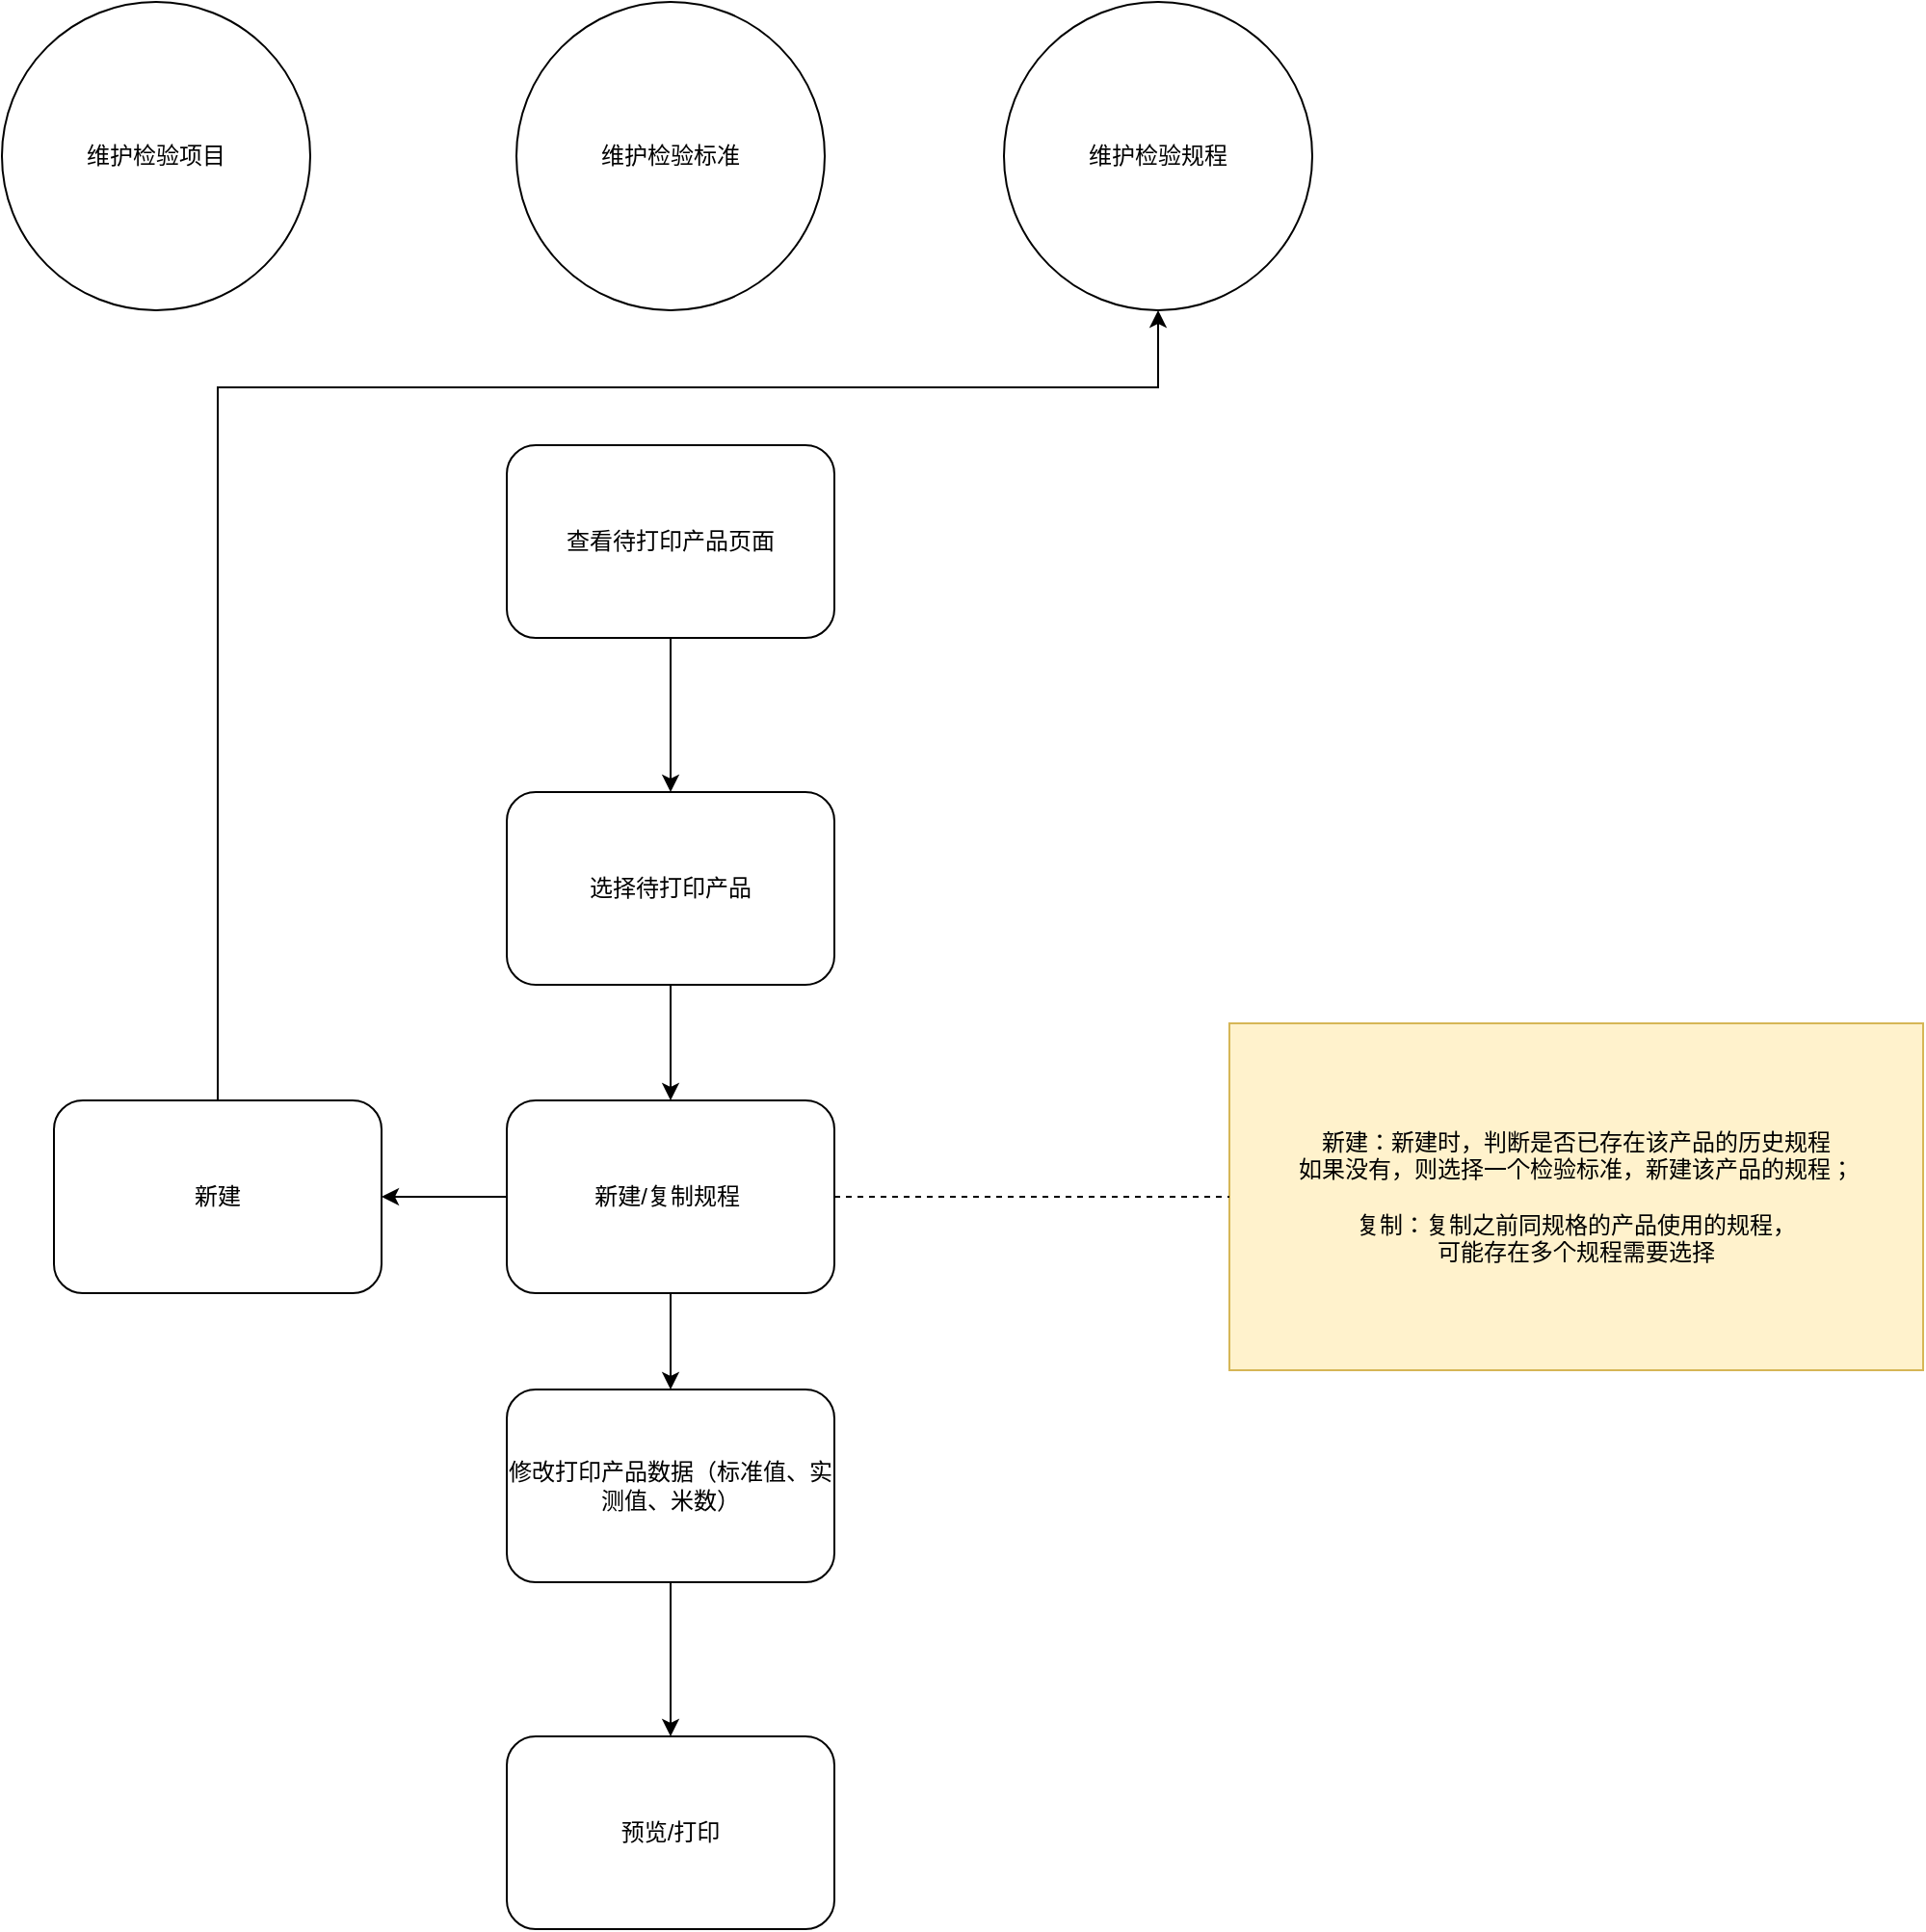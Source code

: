 <mxfile version="11.3.1" type="github" pages="1"><diagram id="yRJw3MfGVrX5ftOfVxAu" name="Page-1"><mxGraphModel dx="1422" dy="794" grid="1" gridSize="10" guides="1" tooltips="1" connect="1" arrows="1" fold="1" page="1" pageScale="1" pageWidth="827" pageHeight="1169" math="0" shadow="0"><root><mxCell id="0"/><mxCell id="1" parent="0"/><mxCell id="NYGYwTDS8O_oadzmm9lU-1" value="维护检验项目" style="ellipse;whiteSpace=wrap;html=1;aspect=fixed;" vertex="1" parent="1"><mxGeometry x="73" y="40" width="160" height="160" as="geometry"/></mxCell><mxCell id="NYGYwTDS8O_oadzmm9lU-2" value="维护检验标准" style="ellipse;whiteSpace=wrap;html=1;aspect=fixed;" vertex="1" parent="1"><mxGeometry x="340" y="40" width="160" height="160" as="geometry"/></mxCell><mxCell id="NYGYwTDS8O_oadzmm9lU-3" value="维护检验规程" style="ellipse;whiteSpace=wrap;html=1;aspect=fixed;" vertex="1" parent="1"><mxGeometry x="593" y="40" width="160" height="160" as="geometry"/></mxCell><mxCell id="NYGYwTDS8O_oadzmm9lU-7" style="edgeStyle=orthogonalEdgeStyle;rounded=0;orthogonalLoop=1;jettySize=auto;html=1;exitX=0.5;exitY=1;exitDx=0;exitDy=0;" edge="1" parent="1" source="NYGYwTDS8O_oadzmm9lU-4" target="NYGYwTDS8O_oadzmm9lU-6"><mxGeometry relative="1" as="geometry"/></mxCell><mxCell id="NYGYwTDS8O_oadzmm9lU-4" value="查看待打印产品页面" style="rounded=1;whiteSpace=wrap;html=1;" vertex="1" parent="1"><mxGeometry x="335" y="270" width="170" height="100" as="geometry"/></mxCell><mxCell id="NYGYwTDS8O_oadzmm9lU-9" style="edgeStyle=orthogonalEdgeStyle;rounded=0;orthogonalLoop=1;jettySize=auto;html=1;exitX=0.5;exitY=1;exitDx=0;exitDy=0;" edge="1" parent="1" source="NYGYwTDS8O_oadzmm9lU-6" target="NYGYwTDS8O_oadzmm9lU-8"><mxGeometry relative="1" as="geometry"/></mxCell><mxCell id="NYGYwTDS8O_oadzmm9lU-6" value="选择待打印产品" style="rounded=1;whiteSpace=wrap;html=1;" vertex="1" parent="1"><mxGeometry x="335" y="450" width="170" height="100" as="geometry"/></mxCell><mxCell id="NYGYwTDS8O_oadzmm9lU-18" style="edgeStyle=orthogonalEdgeStyle;rounded=0;orthogonalLoop=1;jettySize=auto;html=1;exitX=0.5;exitY=1;exitDx=0;exitDy=0;" edge="1" parent="1" source="NYGYwTDS8O_oadzmm9lU-8" target="NYGYwTDS8O_oadzmm9lU-15"><mxGeometry relative="1" as="geometry"/></mxCell><mxCell id="NYGYwTDS8O_oadzmm9lU-22" style="edgeStyle=orthogonalEdgeStyle;rounded=0;orthogonalLoop=1;jettySize=auto;html=1;exitX=0;exitY=0.5;exitDx=0;exitDy=0;entryX=1;entryY=0.5;entryDx=0;entryDy=0;" edge="1" parent="1" source="NYGYwTDS8O_oadzmm9lU-8" target="NYGYwTDS8O_oadzmm9lU-21"><mxGeometry relative="1" as="geometry"/></mxCell><mxCell id="NYGYwTDS8O_oadzmm9lU-8" value="新建/复制规程&amp;nbsp;" style="rounded=1;whiteSpace=wrap;html=1;" vertex="1" parent="1"><mxGeometry x="335" y="610" width="170" height="100" as="geometry"/></mxCell><mxCell id="NYGYwTDS8O_oadzmm9lU-11" value="新建：新建时，判断是否已存在该产品的历史规程&lt;br&gt;如果没有，则选择一个检验标准，新建该产品的规程；&lt;br&gt;&lt;br&gt;复制：复制之前同规格的产品使用的规程，&lt;br&gt;可能存在多个规程需要选择" style="rounded=0;whiteSpace=wrap;html=1;fillColor=#fff2cc;strokeColor=#d6b656;" vertex="1" parent="1"><mxGeometry x="710" y="570" width="360" height="180" as="geometry"/></mxCell><mxCell id="NYGYwTDS8O_oadzmm9lU-14" value="" style="endArrow=none;dashed=1;html=1;exitX=1;exitY=0.5;exitDx=0;exitDy=0;" edge="1" parent="1" source="NYGYwTDS8O_oadzmm9lU-8" target="NYGYwTDS8O_oadzmm9lU-11"><mxGeometry width="50" height="50" relative="1" as="geometry"><mxPoint x="530" y="700" as="sourcePoint"/><mxPoint x="580" y="650" as="targetPoint"/></mxGeometry></mxCell><mxCell id="NYGYwTDS8O_oadzmm9lU-20" style="edgeStyle=orthogonalEdgeStyle;rounded=0;orthogonalLoop=1;jettySize=auto;html=1;exitX=0.5;exitY=1;exitDx=0;exitDy=0;entryX=0.5;entryY=0;entryDx=0;entryDy=0;" edge="1" parent="1" source="NYGYwTDS8O_oadzmm9lU-15" target="NYGYwTDS8O_oadzmm9lU-19"><mxGeometry relative="1" as="geometry"/></mxCell><mxCell id="NYGYwTDS8O_oadzmm9lU-15" value="修改打印产品数据（标准值、实测值、米数）" style="rounded=1;whiteSpace=wrap;html=1;" vertex="1" parent="1"><mxGeometry x="335" y="760" width="170" height="100" as="geometry"/></mxCell><mxCell id="NYGYwTDS8O_oadzmm9lU-19" value="预览/打印" style="rounded=1;whiteSpace=wrap;html=1;" vertex="1" parent="1"><mxGeometry x="335" y="940" width="170" height="100" as="geometry"/></mxCell><mxCell id="NYGYwTDS8O_oadzmm9lU-23" style="edgeStyle=orthogonalEdgeStyle;rounded=0;orthogonalLoop=1;jettySize=auto;html=1;exitX=0.5;exitY=0;exitDx=0;exitDy=0;" edge="1" parent="1" source="NYGYwTDS8O_oadzmm9lU-21" target="NYGYwTDS8O_oadzmm9lU-3"><mxGeometry relative="1" as="geometry"><Array as="points"><mxPoint x="185" y="240"/><mxPoint x="673" y="240"/></Array></mxGeometry></mxCell><mxCell id="NYGYwTDS8O_oadzmm9lU-21" value="新建" style="rounded=1;whiteSpace=wrap;html=1;" vertex="1" parent="1"><mxGeometry x="100" y="610" width="170" height="100" as="geometry"/></mxCell></root></mxGraphModel></diagram></mxfile>